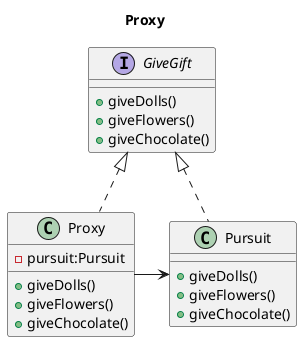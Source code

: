 @startuml
title Proxy
Interface GiveGift{
    +giveDolls()
    +giveFlowers()
    +giveChocolate()
}
class Pursuit{
    +giveDolls()
    +giveFlowers()
    +giveChocolate()
}
class Proxy{
    -pursuit:Pursuit
    +giveDolls()
    +giveFlowers()
    +giveChocolate()
}

GiveGift <|.. Proxy
GiveGift <|.. Pursuit
Proxy -> Pursuit
@enduml
